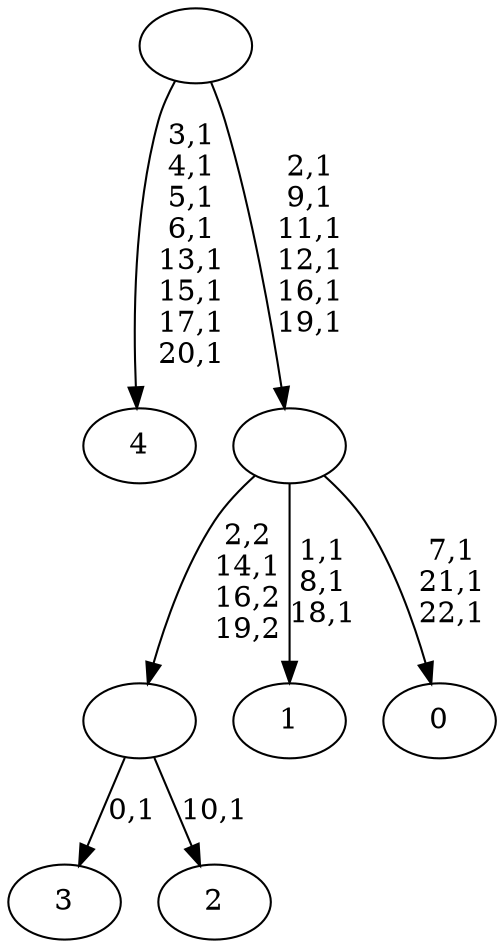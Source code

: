 digraph T {
	28 [label="4"]
	19 [label="3"]
	17 [label="2"]
	15 [label=""]
	14 [label="1"]
	10 [label="0"]
	6 [label=""]
	0 [label=""]
	15 -> 17 [label="10,1"]
	15 -> 19 [label="0,1"]
	6 -> 10 [label="7,1\n21,1\n22,1"]
	6 -> 14 [label="1,1\n8,1\n18,1"]
	6 -> 15 [label="2,2\n14,1\n16,2\n19,2"]
	0 -> 6 [label="2,1\n9,1\n11,1\n12,1\n16,1\n19,1"]
	0 -> 28 [label="3,1\n4,1\n5,1\n6,1\n13,1\n15,1\n17,1\n20,1"]
}
